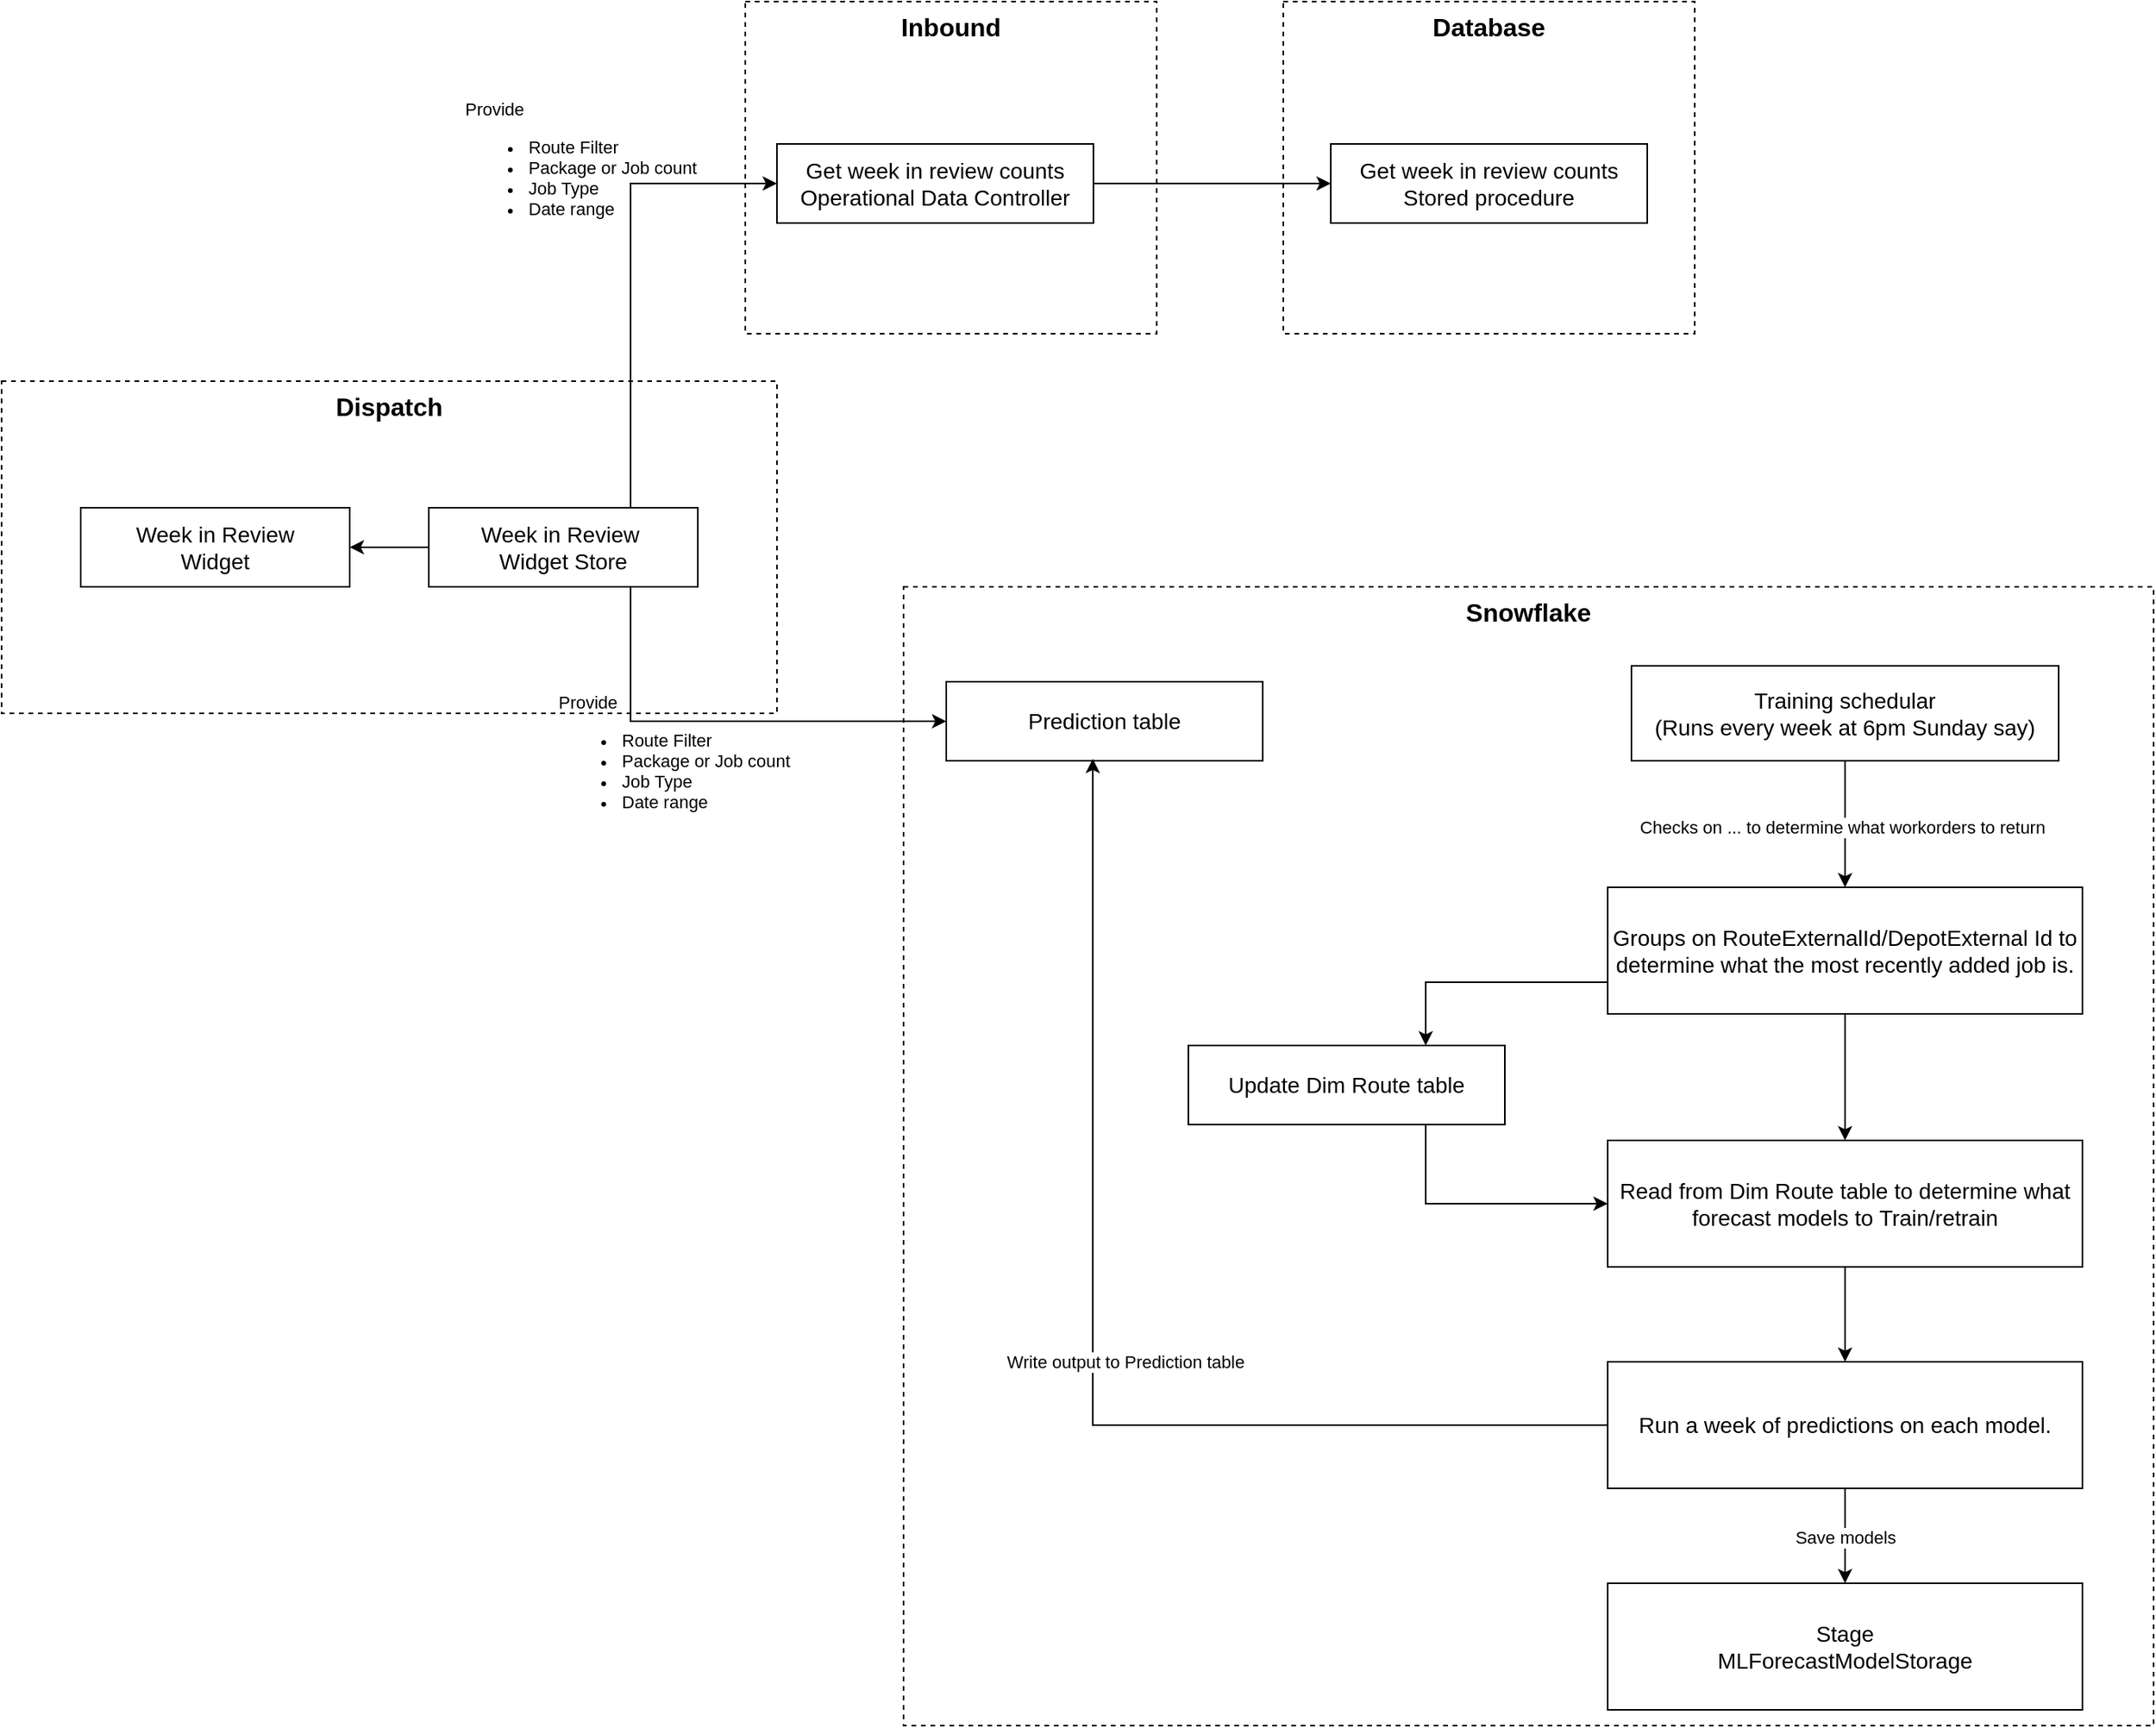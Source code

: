 <mxfile version="28.0.1">
  <diagram name="Page-1" id="RzzoXvsmsq_T2A-bgM_X">
    <mxGraphModel dx="1678" dy="2043" grid="1" gridSize="10" guides="1" tooltips="1" connect="1" arrows="1" fold="1" page="1" pageScale="1" pageWidth="827" pageHeight="1169" math="0" shadow="0">
      <root>
        <mxCell id="0" />
        <mxCell id="1" parent="0" />
        <mxCell id="4Ur8TzYngbyb2dsIORtj-1" value="&lt;span style=&quot;font-size: 16px;&quot;&gt;&lt;b&gt;Dispatch&lt;/b&gt;&lt;/span&gt;" style="html=1;whiteSpace=wrap;dashed=1;gradientColor=default;fillColor=none;labelPosition=center;verticalLabelPosition=middle;align=center;verticalAlign=top;" vertex="1" parent="1">
          <mxGeometry x="30" y="110" width="490" height="210" as="geometry" />
        </mxCell>
        <mxCell id="4Ur8TzYngbyb2dsIORtj-2" value="Week in Review&lt;div&gt;Widget&lt;/div&gt;" style="whiteSpace=wrap;html=1;align=center;fontSize=14;" vertex="1" parent="1">
          <mxGeometry x="80" y="190" width="170" height="50" as="geometry" />
        </mxCell>
        <mxCell id="4Ur8TzYngbyb2dsIORtj-5" style="edgeStyle=orthogonalEdgeStyle;rounded=0;orthogonalLoop=1;jettySize=auto;html=1;exitX=0;exitY=0.5;exitDx=0;exitDy=0;" edge="1" parent="1" source="4Ur8TzYngbyb2dsIORtj-3" target="4Ur8TzYngbyb2dsIORtj-2">
          <mxGeometry relative="1" as="geometry" />
        </mxCell>
        <mxCell id="4Ur8TzYngbyb2dsIORtj-9" style="edgeStyle=orthogonalEdgeStyle;rounded=0;orthogonalLoop=1;jettySize=auto;html=1;exitX=0.75;exitY=0;exitDx=0;exitDy=0;entryX=0;entryY=0.5;entryDx=0;entryDy=0;" edge="1" parent="1" source="4Ur8TzYngbyb2dsIORtj-3" target="4Ur8TzYngbyb2dsIORtj-6">
          <mxGeometry relative="1" as="geometry" />
        </mxCell>
        <mxCell id="4Ur8TzYngbyb2dsIORtj-14" value="Provide&amp;nbsp;&lt;div&gt;&lt;ul&gt;&lt;li&gt;Route Filter&lt;/li&gt;&lt;li&gt;Package or Job count&lt;/li&gt;&lt;li&gt;Job Type&lt;/li&gt;&lt;li&gt;Date range&lt;/li&gt;&lt;/ul&gt;&lt;/div&gt;" style="edgeLabel;html=1;align=left;verticalAlign=middle;resizable=0;points=[];labelBackgroundColor=none;" vertex="1" connectable="0" parent="4Ur8TzYngbyb2dsIORtj-9">
          <mxGeometry x="-0.039" y="1" relative="1" as="geometry">
            <mxPoint x="-106" y="-72" as="offset" />
          </mxGeometry>
        </mxCell>
        <mxCell id="4Ur8TzYngbyb2dsIORtj-13" style="edgeStyle=orthogonalEdgeStyle;rounded=0;orthogonalLoop=1;jettySize=auto;html=1;exitX=0.75;exitY=1;exitDx=0;exitDy=0;entryX=0;entryY=0.5;entryDx=0;entryDy=0;" edge="1" parent="1" source="4Ur8TzYngbyb2dsIORtj-3" target="4Ur8TzYngbyb2dsIORtj-12">
          <mxGeometry relative="1" as="geometry" />
        </mxCell>
        <mxCell id="4Ur8TzYngbyb2dsIORtj-3" value="Week in Review&amp;nbsp;&lt;div&gt;Widget Store&lt;/div&gt;" style="whiteSpace=wrap;html=1;align=center;fontSize=14;" vertex="1" parent="1">
          <mxGeometry x="300" y="190" width="170" height="50" as="geometry" />
        </mxCell>
        <mxCell id="4Ur8TzYngbyb2dsIORtj-4" value="&lt;span style=&quot;font-size: 16px;&quot;&gt;&lt;b&gt;Inbound&lt;/b&gt;&lt;/span&gt;" style="html=1;whiteSpace=wrap;dashed=1;gradientColor=default;fillColor=none;labelPosition=center;verticalLabelPosition=middle;align=center;verticalAlign=top;" vertex="1" parent="1">
          <mxGeometry x="500" y="-130" width="260" height="210" as="geometry" />
        </mxCell>
        <mxCell id="4Ur8TzYngbyb2dsIORtj-10" style="edgeStyle=orthogonalEdgeStyle;rounded=0;orthogonalLoop=1;jettySize=auto;html=1;exitX=1;exitY=0.5;exitDx=0;exitDy=0;entryX=0;entryY=0.5;entryDx=0;entryDy=0;" edge="1" parent="1" source="4Ur8TzYngbyb2dsIORtj-6" target="4Ur8TzYngbyb2dsIORtj-8">
          <mxGeometry relative="1" as="geometry" />
        </mxCell>
        <mxCell id="4Ur8TzYngbyb2dsIORtj-6" value="Get week in review counts&lt;br&gt;&lt;div&gt;Operational Data Controller&lt;/div&gt;" style="whiteSpace=wrap;html=1;align=center;fontSize=14;" vertex="1" parent="1">
          <mxGeometry x="520" y="-40" width="200" height="50" as="geometry" />
        </mxCell>
        <mxCell id="4Ur8TzYngbyb2dsIORtj-7" value="&lt;span style=&quot;font-size: 16px;&quot;&gt;&lt;b&gt;Database&lt;/b&gt;&lt;/span&gt;" style="html=1;whiteSpace=wrap;dashed=1;gradientColor=default;fillColor=none;labelPosition=center;verticalLabelPosition=middle;align=center;verticalAlign=top;" vertex="1" parent="1">
          <mxGeometry x="840" y="-130" width="260" height="210" as="geometry" />
        </mxCell>
        <mxCell id="4Ur8TzYngbyb2dsIORtj-8" value="Get week in review counts&lt;br&gt;&lt;div&gt;Stored procedure&lt;/div&gt;" style="whiteSpace=wrap;html=1;align=center;fontSize=14;" vertex="1" parent="1">
          <mxGeometry x="870" y="-40" width="200" height="50" as="geometry" />
        </mxCell>
        <mxCell id="4Ur8TzYngbyb2dsIORtj-11" value="&lt;span style=&quot;font-size: 16px;&quot;&gt;&lt;b&gt;Snowflake&lt;/b&gt;&lt;/span&gt;" style="html=1;whiteSpace=wrap;dashed=1;gradientColor=default;fillColor=none;labelPosition=center;verticalLabelPosition=middle;align=center;verticalAlign=top;" vertex="1" parent="1">
          <mxGeometry x="600" y="240" width="790" height="720" as="geometry" />
        </mxCell>
        <mxCell id="4Ur8TzYngbyb2dsIORtj-12" value="Prediction table" style="whiteSpace=wrap;html=1;align=center;fontSize=14;" vertex="1" parent="1">
          <mxGeometry x="627" y="300" width="200" height="50" as="geometry" />
        </mxCell>
        <mxCell id="4Ur8TzYngbyb2dsIORtj-15" value="Provide&amp;nbsp;&lt;div&gt;&lt;ul&gt;&lt;li&gt;Route Filter&lt;/li&gt;&lt;li&gt;Package or Job count&lt;/li&gt;&lt;li&gt;Job Type&lt;/li&gt;&lt;li&gt;Date range&lt;/li&gt;&lt;/ul&gt;&lt;/div&gt;" style="edgeLabel;html=1;align=left;verticalAlign=middle;resizable=0;points=[];labelBackgroundColor=none;" vertex="1" connectable="0" parent="1">
          <mxGeometry x="380" y="350" as="geometry" />
        </mxCell>
        <mxCell id="4Ur8TzYngbyb2dsIORtj-18" style="edgeStyle=orthogonalEdgeStyle;rounded=0;orthogonalLoop=1;jettySize=auto;html=1;exitX=0.5;exitY=1;exitDx=0;exitDy=0;entryX=0.5;entryY=0;entryDx=0;entryDy=0;" edge="1" parent="1" source="4Ur8TzYngbyb2dsIORtj-16" target="4Ur8TzYngbyb2dsIORtj-17">
          <mxGeometry relative="1" as="geometry" />
        </mxCell>
        <mxCell id="4Ur8TzYngbyb2dsIORtj-19" value="Checks on ... to determine what workorders to return" style="edgeLabel;html=1;align=center;verticalAlign=middle;resizable=0;points=[];" vertex="1" connectable="0" parent="4Ur8TzYngbyb2dsIORtj-18">
          <mxGeometry x="0.033" y="-2" relative="1" as="geometry">
            <mxPoint as="offset" />
          </mxGeometry>
        </mxCell>
        <mxCell id="4Ur8TzYngbyb2dsIORtj-16" value="Training schedular&lt;div&gt;(Runs every week at 6pm Sunday say)&lt;/div&gt;" style="whiteSpace=wrap;html=1;align=center;fontSize=14;" vertex="1" parent="1">
          <mxGeometry x="1060" y="290" width="270" height="60" as="geometry" />
        </mxCell>
        <mxCell id="4Ur8TzYngbyb2dsIORtj-21" style="edgeStyle=orthogonalEdgeStyle;rounded=0;orthogonalLoop=1;jettySize=auto;html=1;exitX=0;exitY=0.75;exitDx=0;exitDy=0;entryX=0.75;entryY=0;entryDx=0;entryDy=0;" edge="1" parent="1" source="4Ur8TzYngbyb2dsIORtj-17" target="4Ur8TzYngbyb2dsIORtj-20">
          <mxGeometry relative="1" as="geometry" />
        </mxCell>
        <mxCell id="4Ur8TzYngbyb2dsIORtj-24" style="edgeStyle=orthogonalEdgeStyle;rounded=0;orthogonalLoop=1;jettySize=auto;html=1;exitX=0.5;exitY=1;exitDx=0;exitDy=0;entryX=0.5;entryY=0;entryDx=0;entryDy=0;" edge="1" parent="1" source="4Ur8TzYngbyb2dsIORtj-17" target="4Ur8TzYngbyb2dsIORtj-22">
          <mxGeometry relative="1" as="geometry" />
        </mxCell>
        <mxCell id="4Ur8TzYngbyb2dsIORtj-17" value="&lt;font style=&quot;font-size: 14px;&quot;&gt;Groups on RouteExternalId/DepotExternal Id to determine what the most recently added job is.&lt;/font&gt;" style="rounded=0;whiteSpace=wrap;html=1;" vertex="1" parent="1">
          <mxGeometry x="1045" y="430" width="300" height="80" as="geometry" />
        </mxCell>
        <mxCell id="4Ur8TzYngbyb2dsIORtj-23" style="edgeStyle=orthogonalEdgeStyle;rounded=0;orthogonalLoop=1;jettySize=auto;html=1;exitX=0.75;exitY=1;exitDx=0;exitDy=0;entryX=0;entryY=0.5;entryDx=0;entryDy=0;" edge="1" parent="1" source="4Ur8TzYngbyb2dsIORtj-20" target="4Ur8TzYngbyb2dsIORtj-22">
          <mxGeometry relative="1" as="geometry" />
        </mxCell>
        <mxCell id="4Ur8TzYngbyb2dsIORtj-20" value="Update Dim Route table" style="whiteSpace=wrap;html=1;align=center;fontSize=14;" vertex="1" parent="1">
          <mxGeometry x="780" y="530" width="200" height="50" as="geometry" />
        </mxCell>
        <mxCell id="4Ur8TzYngbyb2dsIORtj-26" style="edgeStyle=orthogonalEdgeStyle;rounded=0;orthogonalLoop=1;jettySize=auto;html=1;exitX=0.5;exitY=1;exitDx=0;exitDy=0;entryX=0.5;entryY=0;entryDx=0;entryDy=0;" edge="1" parent="1" source="4Ur8TzYngbyb2dsIORtj-22" target="4Ur8TzYngbyb2dsIORtj-25">
          <mxGeometry relative="1" as="geometry" />
        </mxCell>
        <mxCell id="4Ur8TzYngbyb2dsIORtj-22" value="&lt;div&gt;&lt;font style=&quot;font-size: 14px;&quot;&gt;Read from Dim Route table to determine what forecast models to&amp;nbsp;&lt;/font&gt;&lt;span style=&quot;font-size: 14px; background-color: transparent; color: light-dark(rgb(0, 0, 0), rgb(255, 255, 255));&quot;&gt;Train/retrain&lt;/span&gt;&lt;/div&gt;" style="rounded=0;whiteSpace=wrap;html=1;" vertex="1" parent="1">
          <mxGeometry x="1045" y="590" width="300" height="80" as="geometry" />
        </mxCell>
        <mxCell id="4Ur8TzYngbyb2dsIORtj-30" style="edgeStyle=orthogonalEdgeStyle;rounded=0;orthogonalLoop=1;jettySize=auto;html=1;exitX=0.5;exitY=1;exitDx=0;exitDy=0;entryX=0.5;entryY=0;entryDx=0;entryDy=0;" edge="1" parent="1" source="4Ur8TzYngbyb2dsIORtj-25" target="4Ur8TzYngbyb2dsIORtj-29">
          <mxGeometry relative="1" as="geometry" />
        </mxCell>
        <mxCell id="4Ur8TzYngbyb2dsIORtj-31" value="Save models" style="edgeLabel;html=1;align=center;verticalAlign=middle;resizable=0;points=[];" vertex="1" connectable="0" parent="4Ur8TzYngbyb2dsIORtj-30">
          <mxGeometry x="0.018" y="5" relative="1" as="geometry">
            <mxPoint x="-5" as="offset" />
          </mxGeometry>
        </mxCell>
        <mxCell id="4Ur8TzYngbyb2dsIORtj-25" value="&lt;div&gt;&lt;span style=&quot;font-size: 14px;&quot;&gt;Run a week of predictions on each model.&lt;/span&gt;&lt;/div&gt;" style="rounded=0;whiteSpace=wrap;html=1;" vertex="1" parent="1">
          <mxGeometry x="1045" y="730" width="300" height="80" as="geometry" />
        </mxCell>
        <mxCell id="4Ur8TzYngbyb2dsIORtj-27" style="edgeStyle=orthogonalEdgeStyle;rounded=0;orthogonalLoop=1;jettySize=auto;html=1;exitX=0;exitY=0.5;exitDx=0;exitDy=0;entryX=0.463;entryY=0.975;entryDx=0;entryDy=0;entryPerimeter=0;" edge="1" parent="1" source="4Ur8TzYngbyb2dsIORtj-25" target="4Ur8TzYngbyb2dsIORtj-12">
          <mxGeometry relative="1" as="geometry" />
        </mxCell>
        <mxCell id="4Ur8TzYngbyb2dsIORtj-28" value="Write output to Prediction table" style="edgeLabel;html=1;align=center;verticalAlign=middle;resizable=0;points=[];" vertex="1" connectable="0" parent="4Ur8TzYngbyb2dsIORtj-27">
          <mxGeometry x="-0.28" y="5" relative="1" as="geometry">
            <mxPoint x="-36" y="-45" as="offset" />
          </mxGeometry>
        </mxCell>
        <mxCell id="4Ur8TzYngbyb2dsIORtj-29" value="&lt;div&gt;&lt;span style=&quot;font-size: 14px;&quot;&gt;Stage&lt;/span&gt;&lt;/div&gt;&lt;div&gt;&lt;span style=&quot;font-size: 14px;&quot;&gt;MLForecastModelStorage&lt;/span&gt;&lt;/div&gt;" style="rounded=0;whiteSpace=wrap;html=1;" vertex="1" parent="1">
          <mxGeometry x="1045" y="870" width="300" height="80" as="geometry" />
        </mxCell>
      </root>
    </mxGraphModel>
  </diagram>
</mxfile>
